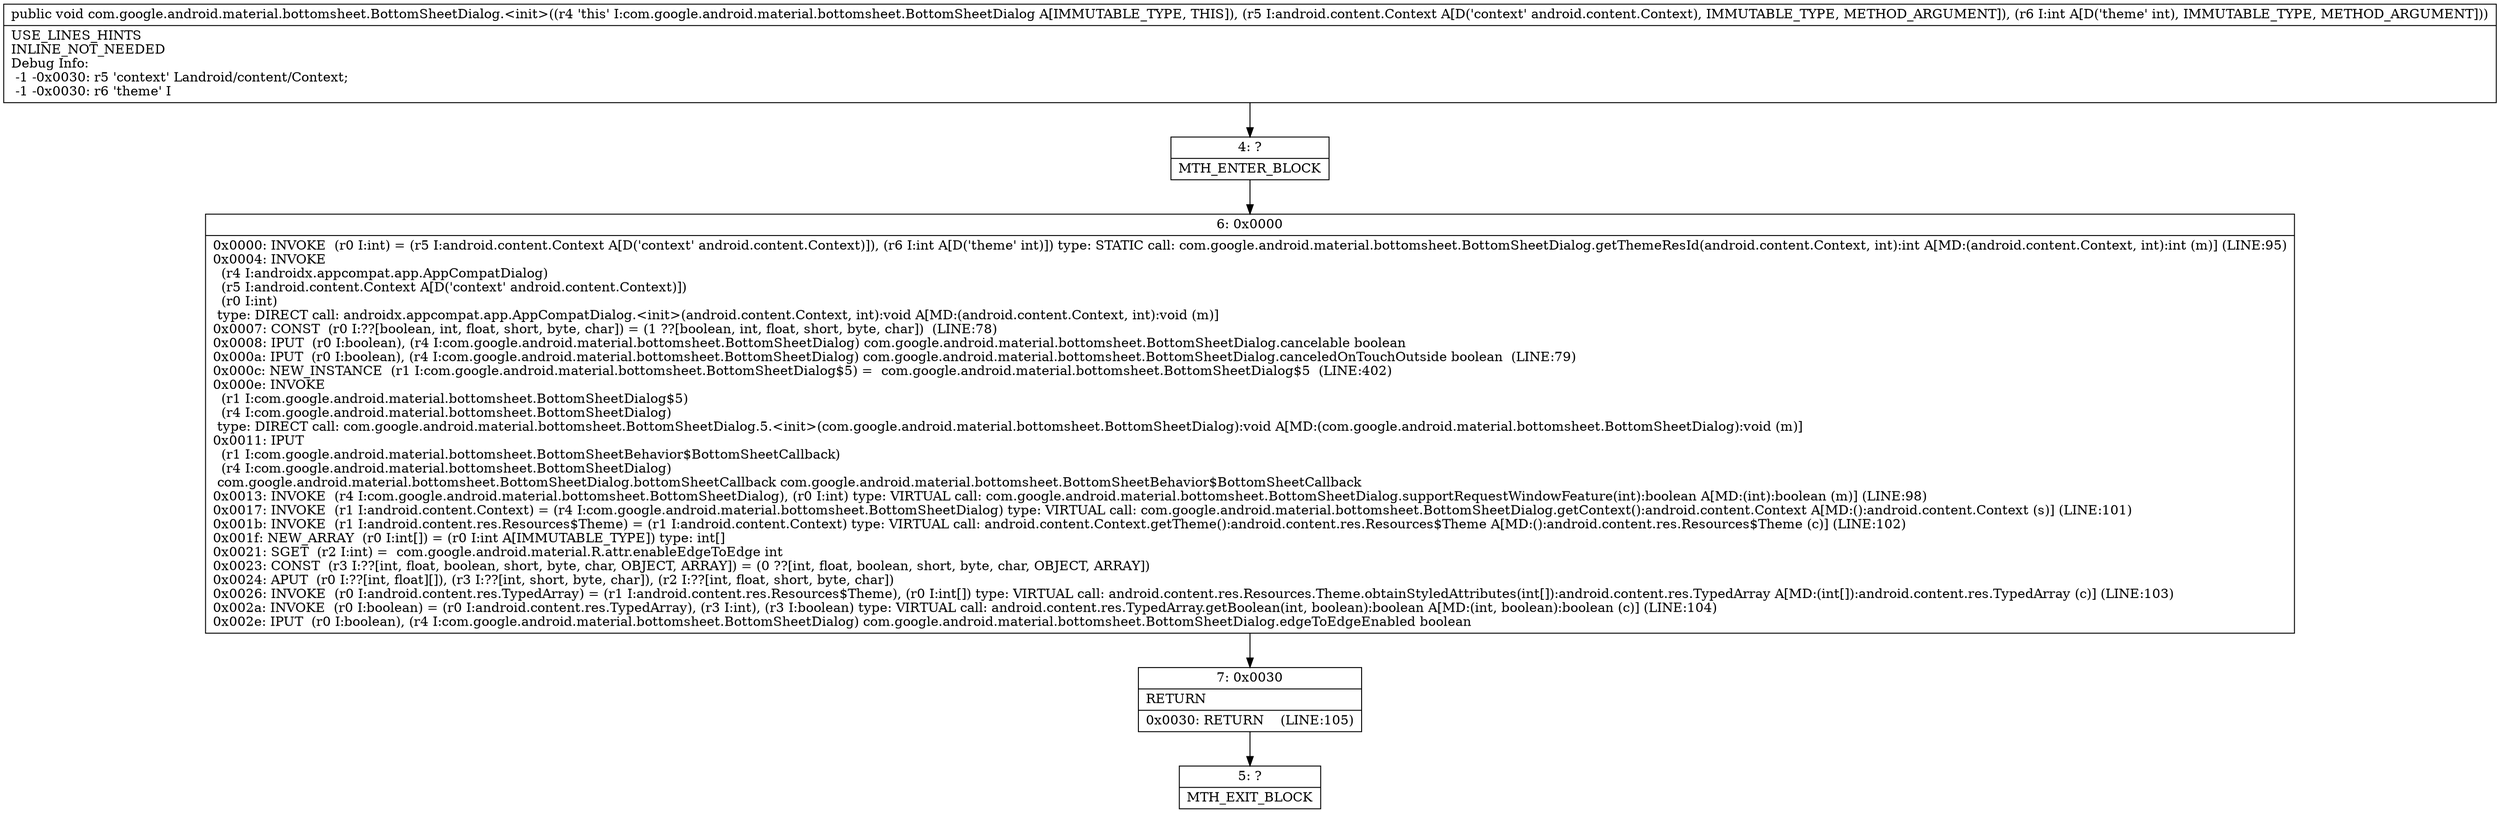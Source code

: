 digraph "CFG forcom.google.android.material.bottomsheet.BottomSheetDialog.\<init\>(Landroid\/content\/Context;I)V" {
Node_4 [shape=record,label="{4\:\ ?|MTH_ENTER_BLOCK\l}"];
Node_6 [shape=record,label="{6\:\ 0x0000|0x0000: INVOKE  (r0 I:int) = (r5 I:android.content.Context A[D('context' android.content.Context)]), (r6 I:int A[D('theme' int)]) type: STATIC call: com.google.android.material.bottomsheet.BottomSheetDialog.getThemeResId(android.content.Context, int):int A[MD:(android.content.Context, int):int (m)] (LINE:95)\l0x0004: INVOKE  \l  (r4 I:androidx.appcompat.app.AppCompatDialog)\l  (r5 I:android.content.Context A[D('context' android.content.Context)])\l  (r0 I:int)\l type: DIRECT call: androidx.appcompat.app.AppCompatDialog.\<init\>(android.content.Context, int):void A[MD:(android.content.Context, int):void (m)]\l0x0007: CONST  (r0 I:??[boolean, int, float, short, byte, char]) = (1 ??[boolean, int, float, short, byte, char])  (LINE:78)\l0x0008: IPUT  (r0 I:boolean), (r4 I:com.google.android.material.bottomsheet.BottomSheetDialog) com.google.android.material.bottomsheet.BottomSheetDialog.cancelable boolean \l0x000a: IPUT  (r0 I:boolean), (r4 I:com.google.android.material.bottomsheet.BottomSheetDialog) com.google.android.material.bottomsheet.BottomSheetDialog.canceledOnTouchOutside boolean  (LINE:79)\l0x000c: NEW_INSTANCE  (r1 I:com.google.android.material.bottomsheet.BottomSheetDialog$5) =  com.google.android.material.bottomsheet.BottomSheetDialog$5  (LINE:402)\l0x000e: INVOKE  \l  (r1 I:com.google.android.material.bottomsheet.BottomSheetDialog$5)\l  (r4 I:com.google.android.material.bottomsheet.BottomSheetDialog)\l type: DIRECT call: com.google.android.material.bottomsheet.BottomSheetDialog.5.\<init\>(com.google.android.material.bottomsheet.BottomSheetDialog):void A[MD:(com.google.android.material.bottomsheet.BottomSheetDialog):void (m)]\l0x0011: IPUT  \l  (r1 I:com.google.android.material.bottomsheet.BottomSheetBehavior$BottomSheetCallback)\l  (r4 I:com.google.android.material.bottomsheet.BottomSheetDialog)\l com.google.android.material.bottomsheet.BottomSheetDialog.bottomSheetCallback com.google.android.material.bottomsheet.BottomSheetBehavior$BottomSheetCallback \l0x0013: INVOKE  (r4 I:com.google.android.material.bottomsheet.BottomSheetDialog), (r0 I:int) type: VIRTUAL call: com.google.android.material.bottomsheet.BottomSheetDialog.supportRequestWindowFeature(int):boolean A[MD:(int):boolean (m)] (LINE:98)\l0x0017: INVOKE  (r1 I:android.content.Context) = (r4 I:com.google.android.material.bottomsheet.BottomSheetDialog) type: VIRTUAL call: com.google.android.material.bottomsheet.BottomSheetDialog.getContext():android.content.Context A[MD:():android.content.Context (s)] (LINE:101)\l0x001b: INVOKE  (r1 I:android.content.res.Resources$Theme) = (r1 I:android.content.Context) type: VIRTUAL call: android.content.Context.getTheme():android.content.res.Resources$Theme A[MD:():android.content.res.Resources$Theme (c)] (LINE:102)\l0x001f: NEW_ARRAY  (r0 I:int[]) = (r0 I:int A[IMMUTABLE_TYPE]) type: int[] \l0x0021: SGET  (r2 I:int) =  com.google.android.material.R.attr.enableEdgeToEdge int \l0x0023: CONST  (r3 I:??[int, float, boolean, short, byte, char, OBJECT, ARRAY]) = (0 ??[int, float, boolean, short, byte, char, OBJECT, ARRAY]) \l0x0024: APUT  (r0 I:??[int, float][]), (r3 I:??[int, short, byte, char]), (r2 I:??[int, float, short, byte, char]) \l0x0026: INVOKE  (r0 I:android.content.res.TypedArray) = (r1 I:android.content.res.Resources$Theme), (r0 I:int[]) type: VIRTUAL call: android.content.res.Resources.Theme.obtainStyledAttributes(int[]):android.content.res.TypedArray A[MD:(int[]):android.content.res.TypedArray (c)] (LINE:103)\l0x002a: INVOKE  (r0 I:boolean) = (r0 I:android.content.res.TypedArray), (r3 I:int), (r3 I:boolean) type: VIRTUAL call: android.content.res.TypedArray.getBoolean(int, boolean):boolean A[MD:(int, boolean):boolean (c)] (LINE:104)\l0x002e: IPUT  (r0 I:boolean), (r4 I:com.google.android.material.bottomsheet.BottomSheetDialog) com.google.android.material.bottomsheet.BottomSheetDialog.edgeToEdgeEnabled boolean \l}"];
Node_7 [shape=record,label="{7\:\ 0x0030|RETURN\l|0x0030: RETURN    (LINE:105)\l}"];
Node_5 [shape=record,label="{5\:\ ?|MTH_EXIT_BLOCK\l}"];
MethodNode[shape=record,label="{public void com.google.android.material.bottomsheet.BottomSheetDialog.\<init\>((r4 'this' I:com.google.android.material.bottomsheet.BottomSheetDialog A[IMMUTABLE_TYPE, THIS]), (r5 I:android.content.Context A[D('context' android.content.Context), IMMUTABLE_TYPE, METHOD_ARGUMENT]), (r6 I:int A[D('theme' int), IMMUTABLE_TYPE, METHOD_ARGUMENT]))  | USE_LINES_HINTS\lINLINE_NOT_NEEDED\lDebug Info:\l  \-1 \-0x0030: r5 'context' Landroid\/content\/Context;\l  \-1 \-0x0030: r6 'theme' I\l}"];
MethodNode -> Node_4;Node_4 -> Node_6;
Node_6 -> Node_7;
Node_7 -> Node_5;
}

